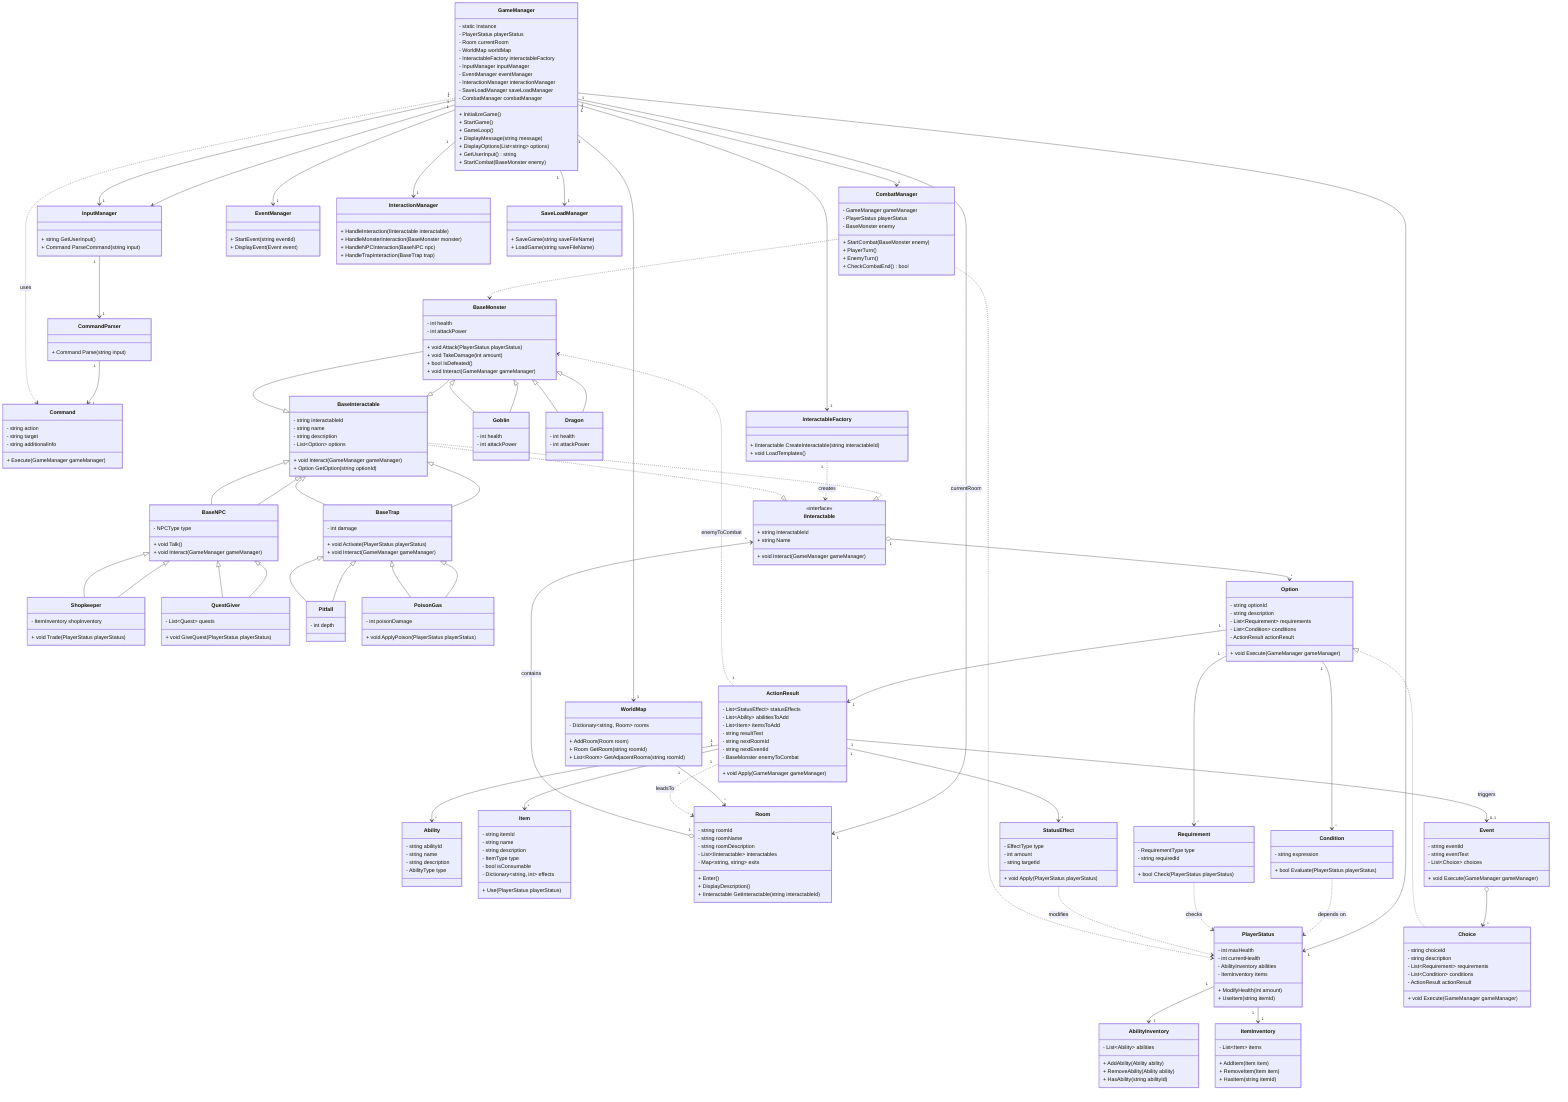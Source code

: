 classDiagram

%% Managers
class GameManager {
    - static Instance
    - PlayerStatus playerStatus
    - Room currentRoom
    - WorldMap worldMap
    - InteractableFactory interactableFactory
    - InputManager inputManager
    - EventManager eventManager
    - InteractionManager interactionManager
    - SaveLoadManager saveLoadManager
    - CombatManager combatManager
    + InitializeGame()
    + StartGame()
    + GameLoop()
    + DisplayMessage(string message)
    + DisplayOptions(List~string~ options)
    + GetUserInput() string
    + StartCombat(BaseMonster enemy)
}

class CombatManager {
    - GameManager gameManager
    - PlayerStatus playerStatus
    - BaseMonster enemy
    + StartCombat(BaseMonster enemy)
    + PlayerTurn()
    + EnemyTurn()
    + CheckCombatEnd() bool
}

class InputManager {
    + string GetUserInput()
    + Command ParseCommand(string input)
}

class EventManager {
    + StartEvent(string eventId)
    + DisplayEvent(Event event)
}

class InteractionManager {
    + HandleInteraction(IInteractable interactable)
    + HandleMonsterInteraction(BaseMonster monster)
    + HandleNPCInteraction(BaseNPC npc)
    + HandleTrapInteraction(BaseTrap trap)
}

class SaveLoadManager {
    + SaveGame(string saveFileName)
    + LoadGame(string saveFileName)
}

%% Command and related classes
class Command {
    - string action
    - string target
    - string additionalInfo
    + Execute(GameManager gameManager)
}

class CommandParser {
    + Command Parse(string input)
}

%% PlayerStatus and inventories
class PlayerStatus {
    - int maxHealth
    - int currentHealth
    - AbilityInventory abilities
    - ItemInventory items
    + ModifyHealth(int amount)
    + UseItem(string itemId)
}

class AbilityInventory {
    - List~Ability~ abilities
    + AddAbility(Ability ability)
    + RemoveAbility(Ability ability)
    + HasAbility(string abilityId)
}

class ItemInventory {
    - List~Item~ items
    + AddItem(Item item)
    + RemoveItem(Item item)
    + HasItem(string itemId)
}

class Ability {
    - string abilityId
    - string name
    - string description
    - AbilityType type
}

class Item {
    - string itemId
    - string name
    - string description
    - ItemType type
    - bool isConsumable
    - Dictionary~string, int~ effects
    + Use(PlayerStatus playerStatus)
}

%% WorldMap and Room
class WorldMap {
    - Dictionary~string, Room~ rooms
    + AddRoom(Room room)
    + Room GetRoom(string roomId)
    + List~Room~ GetAdjacentRooms(string roomId)
}

class Room {
    - string roomId
    - string roomName
    - string roomDescription
    - List~IInteractable~ interactables
    - Map~string, string~ exits
    + Enter()
    + DisplayDescription()
    + IInteractable GetInteractable(string interactableId)
}

%% Interactable and related classes
class IInteractable {
    <<interface>>
    + string InteractableId
    + string Name
    + void Interact(GameManager gameManager)
}

class BaseInteractable {
    - string interactableId
    - string name
    - string description
    - List~Option~ options
    + void Interact(GameManager gameManager)
    + Option GetOption(string optionId)
}
BaseInteractable ..|> IInteractable

%% Monster classes
class BaseMonster {
    - int health
    - int attackPower
    + void Attack(PlayerStatus playerStatus)
    + void TakeDamage(int amount)
    + bool IsDefeated()
    + void Interact(GameManager gameManager)
}
BaseMonster --|> BaseInteractable

class Goblin {
    - int health
    - int attackPower
}
Goblin --|> BaseMonster

class Dragon {
    - int health
    - int attackPower
}

Dragon --|> BaseMonster

%% NPC classes
class BaseNPC {
    - NPCType type
    + void Talk()
    + void Interact(GameManager gameManager)
}
BaseNPC --|> BaseInteractable

class Shopkeeper {
    - ItemInventory shopInventory
    + void Trade(PlayerStatus playerStatus)
}
Shopkeeper --|> BaseNPC

class QuestGiver {
    - List~Quest~ quests
    + void GiveQuest(PlayerStatus playerStatus)
}
QuestGiver --|> BaseNPC

%% Trap classes
class BaseTrap {
    - int damage
    + void Activate(PlayerStatus playerStatus)
    + void Interact(GameManager gameManager)
}
BaseTrap --|> BaseInteractable

class Pitfall {
    - int depth
}
Pitfall --|> BaseTrap

class PoisonGas {
    - int poisonDamage
    + void ApplyPoison(PlayerStatus playerStatus)
}
PoisonGas --|> BaseTrap

%% Option and related classes
class Option {
    - string optionId
    - string description
    - List~Requirement~ requirements
    - List~Condition~ conditions
    - ActionResult actionResult
    + void Execute(GameManager gameManager)
}

class ActionResult {
    - List~StatusEffect~ statusEffects
    - List~Ability~ abilitiesToAdd
    - List~Item~ itemsToAdd
    - string resultText
    - string nextRoomId
    - string nextEventId
    - BaseMonster enemyToCombat
    + void Apply(GameManager gameManager)
}

class Condition {
    - string expression
    + bool Evaluate(PlayerStatus playerStatus)
}

class Requirement {
    - RequirementType type
    - string requiredId
    + bool Check(PlayerStatus playerStatus)
}

class StatusEffect {
    - EffectType type
    - int amount
    - string targetId
    + void Apply(PlayerStatus playerStatus)
}

%% Event and Choice
class Event {
    - string eventId
    - string eventText
    - List~Choice~ choices
    + void Execute(GameManager gameManager)
}

class Choice {
    - string choiceId
    - string description
    - List~Requirement~ requirements
    - List~Condition~ conditions
    - ActionResult actionResult
    + void Execute(GameManager gameManager)
}
Choice ..|> Option

Event o--> "*" Choice

%% InteractableFactory
class InteractableFactory {
    + IInteractable CreateInteractable(string interactableId)
    + void LoadTemplates()
}

%% Relationships

GameManager "1" --> "1" CombatManager
GameManager "1" --> "1" PlayerStatus
GameManager "1" --> "1" WorldMap
GameManager "1" --> "1" Room : currentRoom
GameManager "1" --> "1" InteractableFactory
GameManager "1" --> "1" InputManager
GameManager "1" --> "1" EventManager
GameManager "1" --> "1" InteractionManager
GameManager "1" --> "1" SaveLoadManager

WorldMap "1" --> "*" Room

Room "1" o--> "*" IInteractable : contains

InteractableFactory "1" ..> IInteractable : creates

IInteractable <|.. BaseInteractable

BaseInteractable <|-- BaseMonster
BaseMonster <|-- Goblin
BaseMonster <|-- Dragon

BaseInteractable <|-- BaseNPC
BaseNPC <|-- Shopkeeper
BaseNPC <|-- QuestGiver

BaseInteractable <|-- BaseTrap
BaseTrap <|-- Pitfall
BaseTrap <|-- PoisonGas

IInteractable "1" o--> "*" Option

Option "1" --> "1" ActionResult
Option "1" --> "*" Requirement
Option "1" --> "*" Condition

ActionResult "1" --> "*" StatusEffect
ActionResult "1" --> "*" Ability
ActionResult "1" --> "*" Item
ActionResult "1" --> "0..1" Event : triggers
ActionResult "1" ..> Room : leadsTo
ActionResult "1" ..> BaseMonster : enemyToCombat

PlayerStatus "1" --> "1" AbilityInventory
PlayerStatus "1" --> "1" ItemInventory

Condition ..> PlayerStatus : depends on
Requirement ..> PlayerStatus : checks

InputManager "1" --> "1" CommandParser
CommandParser "1" --> "1" Command

GameManager "1" ..> Command : uses
GameManager "1" --> "1" InputManager

StatusEffect ..> PlayerStatus : modifies

CombatManager ..> PlayerStatus
CombatManager ..> BaseMonster